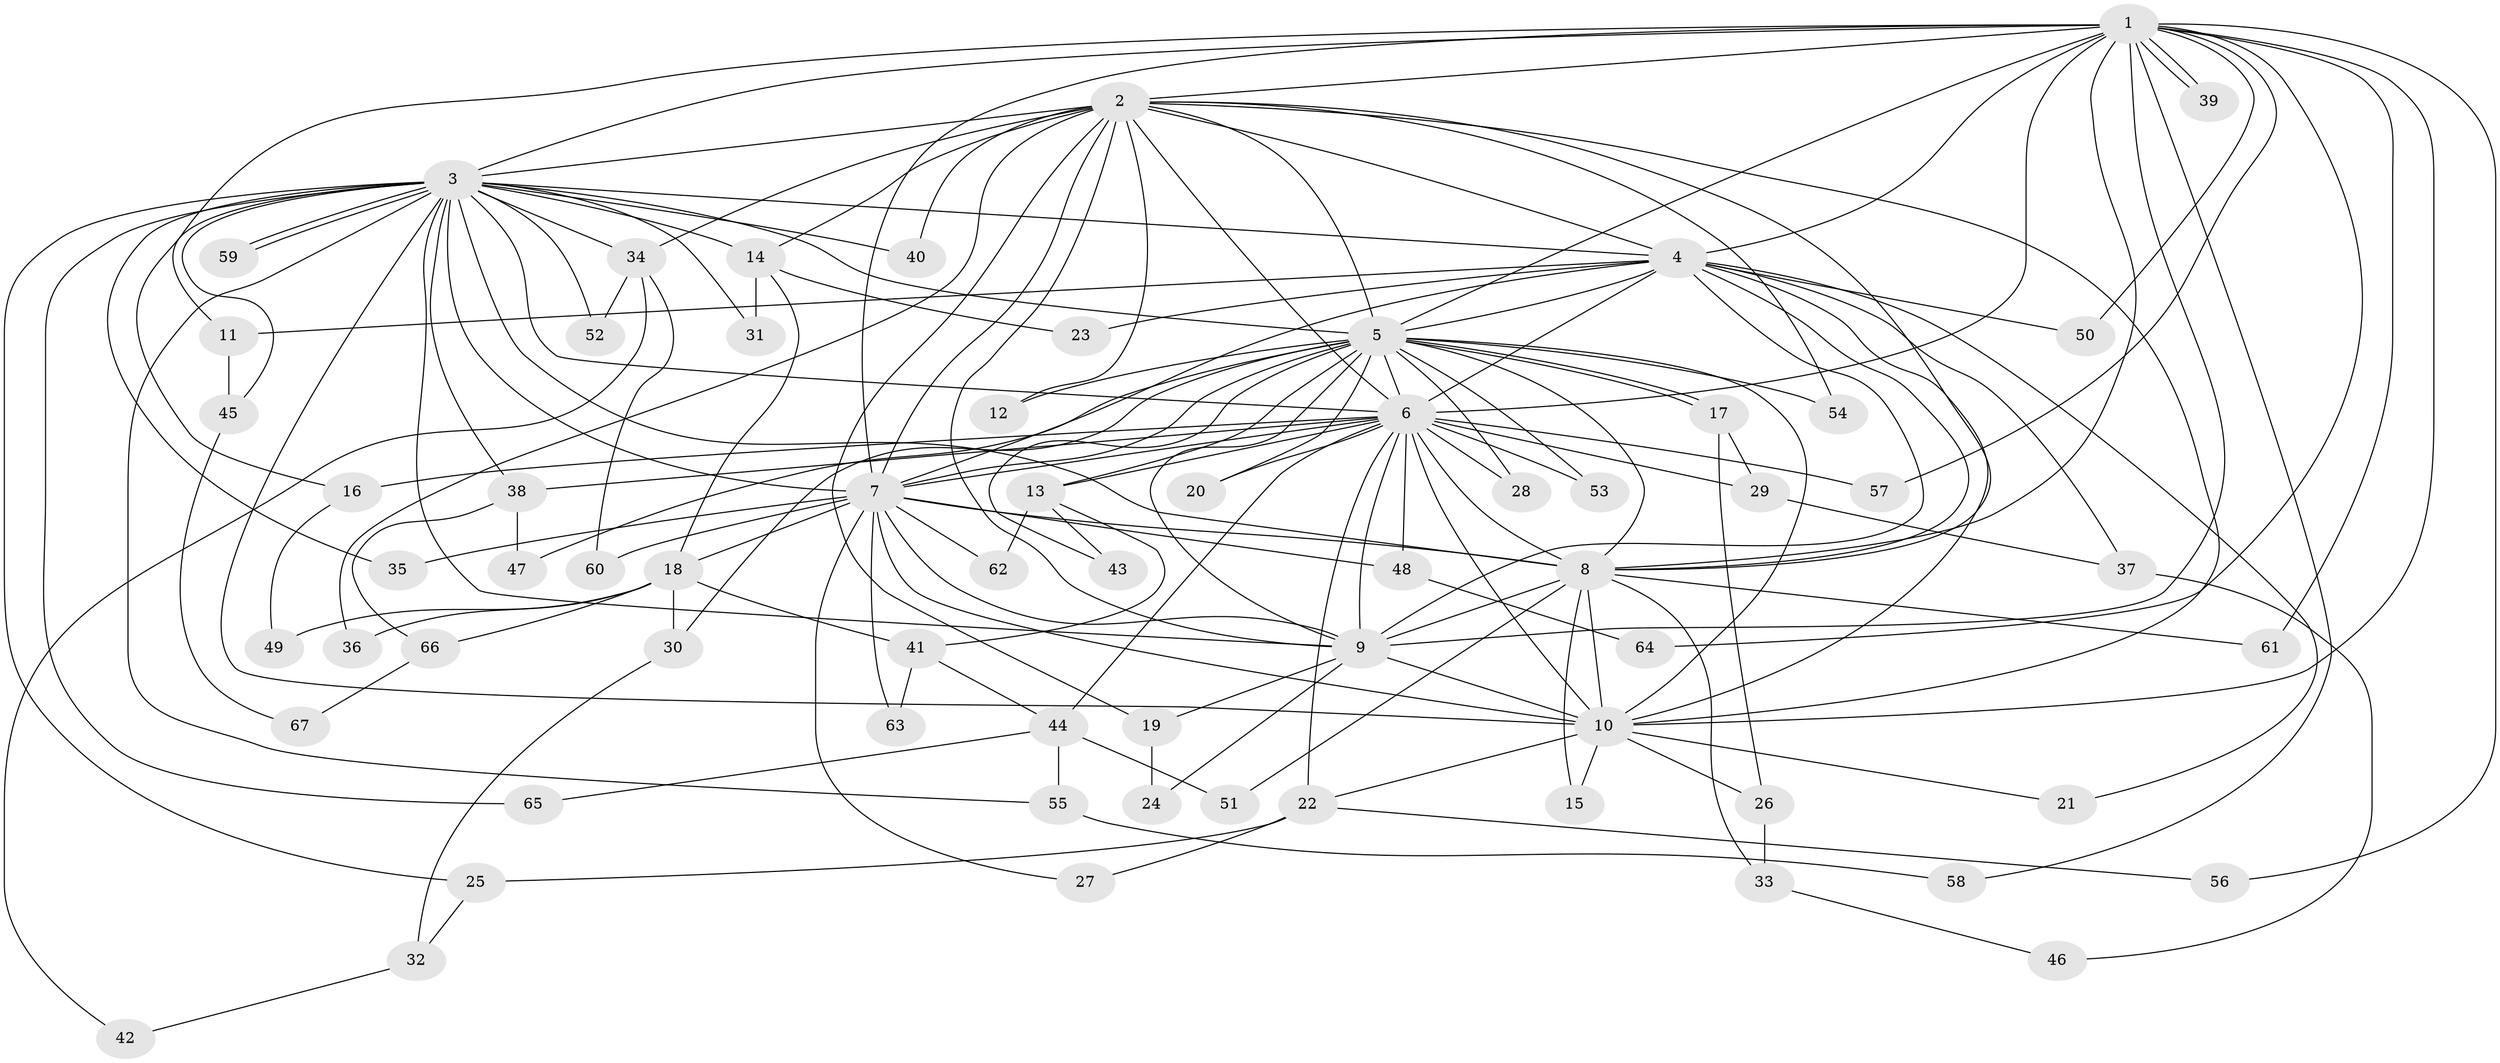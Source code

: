 // Generated by graph-tools (version 1.1) at 2025/34/03/09/25 02:34:40]
// undirected, 67 vertices, 159 edges
graph export_dot {
graph [start="1"]
  node [color=gray90,style=filled];
  1;
  2;
  3;
  4;
  5;
  6;
  7;
  8;
  9;
  10;
  11;
  12;
  13;
  14;
  15;
  16;
  17;
  18;
  19;
  20;
  21;
  22;
  23;
  24;
  25;
  26;
  27;
  28;
  29;
  30;
  31;
  32;
  33;
  34;
  35;
  36;
  37;
  38;
  39;
  40;
  41;
  42;
  43;
  44;
  45;
  46;
  47;
  48;
  49;
  50;
  51;
  52;
  53;
  54;
  55;
  56;
  57;
  58;
  59;
  60;
  61;
  62;
  63;
  64;
  65;
  66;
  67;
  1 -- 2;
  1 -- 3;
  1 -- 4;
  1 -- 5;
  1 -- 6;
  1 -- 7;
  1 -- 8;
  1 -- 9;
  1 -- 10;
  1 -- 11;
  1 -- 39;
  1 -- 39;
  1 -- 50;
  1 -- 56;
  1 -- 57;
  1 -- 58;
  1 -- 61;
  1 -- 64;
  2 -- 3;
  2 -- 4;
  2 -- 5;
  2 -- 6;
  2 -- 7;
  2 -- 8;
  2 -- 9;
  2 -- 10;
  2 -- 12;
  2 -- 14;
  2 -- 19;
  2 -- 34;
  2 -- 36;
  2 -- 40;
  2 -- 54;
  3 -- 4;
  3 -- 5;
  3 -- 6;
  3 -- 7;
  3 -- 8;
  3 -- 9;
  3 -- 10;
  3 -- 14;
  3 -- 16;
  3 -- 25;
  3 -- 31;
  3 -- 34;
  3 -- 35;
  3 -- 38;
  3 -- 40;
  3 -- 45;
  3 -- 52;
  3 -- 55;
  3 -- 59;
  3 -- 59;
  3 -- 65;
  4 -- 5;
  4 -- 6;
  4 -- 7;
  4 -- 8;
  4 -- 9;
  4 -- 10;
  4 -- 11;
  4 -- 21;
  4 -- 23;
  4 -- 37;
  4 -- 50;
  5 -- 6;
  5 -- 7;
  5 -- 8;
  5 -- 9;
  5 -- 10;
  5 -- 12;
  5 -- 13;
  5 -- 17;
  5 -- 17;
  5 -- 20;
  5 -- 28;
  5 -- 30;
  5 -- 43;
  5 -- 47;
  5 -- 53;
  5 -- 54;
  6 -- 7;
  6 -- 8;
  6 -- 9;
  6 -- 10;
  6 -- 13;
  6 -- 16;
  6 -- 20;
  6 -- 22;
  6 -- 28;
  6 -- 29;
  6 -- 38;
  6 -- 44;
  6 -- 48;
  6 -- 53;
  6 -- 57;
  7 -- 8;
  7 -- 9;
  7 -- 10;
  7 -- 18;
  7 -- 27;
  7 -- 35;
  7 -- 48;
  7 -- 60;
  7 -- 62;
  7 -- 63;
  8 -- 9;
  8 -- 10;
  8 -- 15;
  8 -- 33;
  8 -- 51;
  8 -- 61;
  9 -- 10;
  9 -- 19;
  9 -- 24;
  10 -- 15;
  10 -- 21;
  10 -- 22;
  10 -- 26;
  11 -- 45;
  13 -- 41;
  13 -- 43;
  13 -- 62;
  14 -- 18;
  14 -- 23;
  14 -- 31;
  16 -- 49;
  17 -- 26;
  17 -- 29;
  18 -- 30;
  18 -- 36;
  18 -- 41;
  18 -- 49;
  18 -- 66;
  19 -- 24;
  22 -- 25;
  22 -- 27;
  22 -- 56;
  25 -- 32;
  26 -- 33;
  29 -- 37;
  30 -- 32;
  32 -- 42;
  33 -- 46;
  34 -- 42;
  34 -- 52;
  34 -- 60;
  37 -- 46;
  38 -- 47;
  38 -- 66;
  41 -- 44;
  41 -- 63;
  44 -- 51;
  44 -- 55;
  44 -- 65;
  45 -- 67;
  48 -- 64;
  55 -- 58;
  66 -- 67;
}

